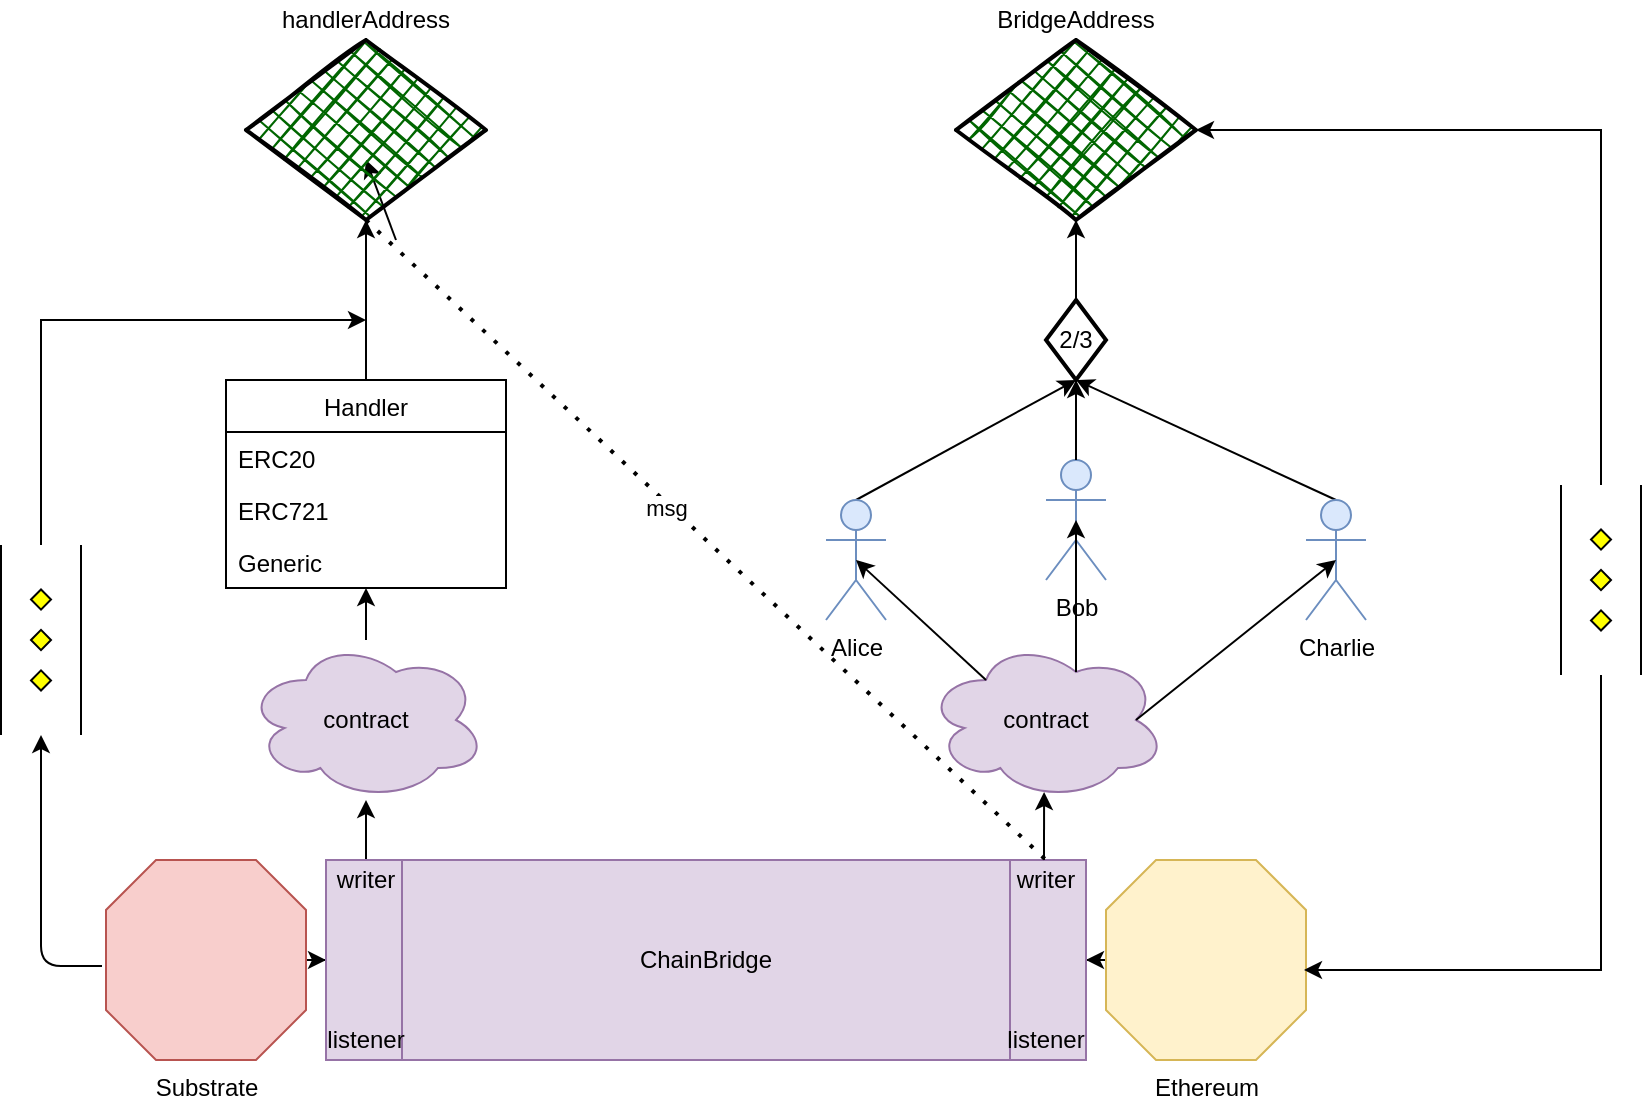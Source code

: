 <mxfile version="14.2.9" type="github">
  <diagram id="FsBnhK845jlbX4Msylgf" name="第 1 页">
    <mxGraphModel dx="1218" dy="1900" grid="1" gridSize="10" guides="1" tooltips="1" connect="1" arrows="1" fold="1" page="1" pageScale="1" pageWidth="827" pageHeight="1169" math="0" shadow="0">
      <root>
        <mxCell id="0" />
        <mxCell id="1" parent="0" />
        <mxCell id="9bFpNnPxpqLzh7gp7WBU-1" value="" style="edgeStyle=orthogonalEdgeStyle;rounded=0;orthogonalLoop=1;jettySize=auto;html=1;" parent="1" source="9bFpNnPxpqLzh7gp7WBU-2" target="9bFpNnPxpqLzh7gp7WBU-6" edge="1">
          <mxGeometry relative="1" as="geometry" />
        </mxCell>
        <mxCell id="9bFpNnPxpqLzh7gp7WBU-2" value="Substrate" style="verticalLabelPosition=bottom;verticalAlign=top;html=1;shape=mxgraph.basic.polygon;polyCoords=[[0.25,0],[0.75,0],[1,0.25],[1,0.75],[0.75,1],[0.25,1],[0,0.75],[0,0.25]];polyline=0;fillColor=#f8cecc;strokeColor=#b85450;" parent="1" vertex="1">
          <mxGeometry x="120" y="350" width="100" height="100" as="geometry" />
        </mxCell>
        <mxCell id="9bFpNnPxpqLzh7gp7WBU-3" value="" style="edgeStyle=orthogonalEdgeStyle;rounded=0;orthogonalLoop=1;jettySize=auto;html=1;" parent="1" source="9bFpNnPxpqLzh7gp7WBU-4" target="9bFpNnPxpqLzh7gp7WBU-6" edge="1">
          <mxGeometry relative="1" as="geometry" />
        </mxCell>
        <mxCell id="9bFpNnPxpqLzh7gp7WBU-4" value="Ethereum" style="verticalLabelPosition=bottom;verticalAlign=top;html=1;shape=mxgraph.basic.polygon;polyCoords=[[0.25,0],[0.75,0],[1,0.25],[1,0.75],[0.75,1],[0.25,1],[0,0.75],[0,0.25]];polyline=0;fillColor=#fff2cc;strokeColor=#d6b656;" parent="1" vertex="1">
          <mxGeometry x="620" y="350" width="100" height="100" as="geometry" />
        </mxCell>
        <mxCell id="9bFpNnPxpqLzh7gp7WBU-5" value="" style="rounded=0;orthogonalLoop=1;jettySize=auto;html=1;exitX=0.5;exitY=1;exitDx=0;exitDy=0;" parent="1" source="9bFpNnPxpqLzh7gp7WBU-7" target="9bFpNnPxpqLzh7gp7WBU-11" edge="1">
          <mxGeometry relative="1" as="geometry" />
        </mxCell>
        <mxCell id="9bFpNnPxpqLzh7gp7WBU-6" value="ChainBridge" style="shape=process;whiteSpace=wrap;html=1;backgroundOutline=1;fillColor=#e1d5e7;strokeColor=#9673a6;" parent="1" vertex="1">
          <mxGeometry x="230" y="350" width="380" height="100" as="geometry" />
        </mxCell>
        <mxCell id="9bFpNnPxpqLzh7gp7WBU-7" value="listener" style="text;html=1;strokeColor=none;fillColor=none;align=center;verticalAlign=middle;whiteSpace=wrap;rounded=0;" parent="1" vertex="1">
          <mxGeometry x="230" y="430" width="40" height="20" as="geometry" />
        </mxCell>
        <mxCell id="9bFpNnPxpqLzh7gp7WBU-8" value="listener" style="text;html=1;strokeColor=none;fillColor=none;align=center;verticalAlign=middle;whiteSpace=wrap;rounded=0;" parent="1" vertex="1">
          <mxGeometry x="570" y="430" width="40" height="20" as="geometry" />
        </mxCell>
        <mxCell id="9bFpNnPxpqLzh7gp7WBU-9" value="writer" style="text;html=1;strokeColor=none;fillColor=none;align=center;verticalAlign=middle;whiteSpace=wrap;rounded=0;" parent="1" vertex="1">
          <mxGeometry x="230" y="350" width="40" height="20" as="geometry" />
        </mxCell>
        <mxCell id="9bFpNnPxpqLzh7gp7WBU-10" value="writer" style="text;html=1;strokeColor=none;fillColor=none;align=center;verticalAlign=middle;whiteSpace=wrap;rounded=0;" parent="1" vertex="1">
          <mxGeometry x="570" y="350" width="40" height="20" as="geometry" />
        </mxCell>
        <mxCell id="9bFpNnPxpqLzh7gp7WBU-39" value="" style="edgeStyle=orthogonalEdgeStyle;rounded=0;orthogonalLoop=1;jettySize=auto;html=1;exitX=0.5;exitY=0;exitDx=0;exitDy=0;" parent="1" source="9bFpNnPxpqLzh7gp7WBU-70" target="9bFpNnPxpqLzh7gp7WBU-32" edge="1">
          <mxGeometry relative="1" as="geometry">
            <mxPoint x="250" y="120" as="sourcePoint" />
          </mxGeometry>
        </mxCell>
        <mxCell id="9bFpNnPxpqLzh7gp7WBU-11" value="contract" style="ellipse;shape=cloud;whiteSpace=wrap;html=1;strokeColor=#9673a6;fillColor=#e1d5e7;" parent="1" vertex="1">
          <mxGeometry x="190" y="240" width="120" height="80" as="geometry" />
        </mxCell>
        <mxCell id="9bFpNnPxpqLzh7gp7WBU-12" value="contract" style="ellipse;shape=cloud;whiteSpace=wrap;html=1;strokeColor=#9673a6;fillColor=#e1d5e7;" parent="1" vertex="1">
          <mxGeometry x="530" y="240" width="120" height="80" as="geometry" />
        </mxCell>
        <mxCell id="9bFpNnPxpqLzh7gp7WBU-13" value="" style="rounded=0;orthogonalLoop=1;jettySize=auto;html=1;entryX=0.492;entryY=0.95;entryDx=0;entryDy=0;entryPerimeter=0;" parent="1" target="9bFpNnPxpqLzh7gp7WBU-12" edge="1">
          <mxGeometry relative="1" as="geometry">
            <mxPoint x="589" y="350" as="sourcePoint" />
            <mxPoint x="589.5" y="260" as="targetPoint" />
          </mxGeometry>
        </mxCell>
        <mxCell id="9bFpNnPxpqLzh7gp7WBU-14" style="edgeStyle=none;rounded=0;orthogonalLoop=1;jettySize=auto;html=1;exitX=0.5;exitY=0;exitDx=0;exitDy=0;exitPerimeter=0;entryX=0.5;entryY=1;entryDx=0;entryDy=0;entryPerimeter=0;" parent="1" edge="1">
          <mxGeometry relative="1" as="geometry">
            <mxPoint x="250" as="targetPoint" />
            <mxPoint x="265" y="40" as="sourcePoint" />
          </mxGeometry>
        </mxCell>
        <mxCell id="9bFpNnPxpqLzh7gp7WBU-17" style="edgeStyle=none;rounded=0;orthogonalLoop=1;jettySize=auto;html=1;exitX=0.5;exitY=0;exitDx=0;exitDy=0;exitPerimeter=0;entryX=0.5;entryY=1;entryDx=0;entryDy=0;entryPerimeter=0;" parent="1" edge="1">
          <mxGeometry relative="1" as="geometry">
            <mxPoint x="398" y="60" as="sourcePoint" />
          </mxGeometry>
        </mxCell>
        <mxCell id="9bFpNnPxpqLzh7gp7WBU-20" style="edgeStyle=none;rounded=0;orthogonalLoop=1;jettySize=auto;html=1;exitX=0.5;exitY=0;exitDx=0;exitDy=0;exitPerimeter=0;entryX=0.5;entryY=1;entryDx=0;entryDy=0;entryPerimeter=0;" parent="1" edge="1">
          <mxGeometry relative="1" as="geometry">
            <mxPoint x="145" y="60" as="sourcePoint" />
          </mxGeometry>
        </mxCell>
        <mxCell id="9bFpNnPxpqLzh7gp7WBU-24" value="Bob" style="shape=umlActor;verticalLabelPosition=bottom;verticalAlign=top;html=1;outlineConnect=0;fillColor=#dae8fc;strokeColor=#6c8ebf;" parent="1" vertex="1">
          <mxGeometry x="590" y="150" width="30" height="60" as="geometry" />
        </mxCell>
        <mxCell id="9bFpNnPxpqLzh7gp7WBU-25" style="edgeStyle=none;rounded=0;orthogonalLoop=1;jettySize=auto;html=1;exitX=0.5;exitY=0;exitDx=0;exitDy=0;exitPerimeter=0;entryX=0.5;entryY=1;entryDx=0;entryDy=0;entryPerimeter=0;" parent="1" source="9bFpNnPxpqLzh7gp7WBU-26" target="9bFpNnPxpqLzh7gp7WBU-37" edge="1">
          <mxGeometry relative="1" as="geometry" />
        </mxCell>
        <mxCell id="9bFpNnPxpqLzh7gp7WBU-26" value="Charlie" style="shape=umlActor;verticalLabelPosition=bottom;verticalAlign=top;html=1;outlineConnect=0;fillColor=#dae8fc;strokeColor=#6c8ebf;" parent="1" vertex="1">
          <mxGeometry x="720" y="170" width="30" height="60" as="geometry" />
        </mxCell>
        <mxCell id="9bFpNnPxpqLzh7gp7WBU-27" style="edgeStyle=none;rounded=0;orthogonalLoop=1;jettySize=auto;html=1;exitX=0.5;exitY=0;exitDx=0;exitDy=0;exitPerimeter=0;entryX=0.5;entryY=1;entryDx=0;entryDy=0;entryPerimeter=0;" parent="1" source="9bFpNnPxpqLzh7gp7WBU-28" target="9bFpNnPxpqLzh7gp7WBU-37" edge="1">
          <mxGeometry relative="1" as="geometry" />
        </mxCell>
        <mxCell id="9bFpNnPxpqLzh7gp7WBU-28" value="Alice" style="shape=umlActor;verticalLabelPosition=bottom;verticalAlign=top;html=1;outlineConnect=0;fillColor=#dae8fc;strokeColor=#6c8ebf;" parent="1" vertex="1">
          <mxGeometry x="480" y="170" width="30" height="60" as="geometry" />
        </mxCell>
        <mxCell id="9bFpNnPxpqLzh7gp7WBU-29" value="" style="endArrow=classic;html=1;exitX=0.25;exitY=0.25;exitDx=0;exitDy=0;exitPerimeter=0;entryX=0.5;entryY=0.5;entryDx=0;entryDy=0;entryPerimeter=0;" parent="1" source="9bFpNnPxpqLzh7gp7WBU-12" target="9bFpNnPxpqLzh7gp7WBU-28" edge="1">
          <mxGeometry width="50" height="50" relative="1" as="geometry">
            <mxPoint x="583" y="180" as="sourcePoint" />
            <mxPoint x="490" y="82" as="targetPoint" />
          </mxGeometry>
        </mxCell>
        <mxCell id="9bFpNnPxpqLzh7gp7WBU-30" value="" style="endArrow=classic;html=1;entryX=0.5;entryY=0.5;entryDx=0;entryDy=0;entryPerimeter=0;exitX=0.625;exitY=0.2;exitDx=0;exitDy=0;exitPerimeter=0;" parent="1" source="9bFpNnPxpqLzh7gp7WBU-12" target="9bFpNnPxpqLzh7gp7WBU-24" edge="1">
          <mxGeometry width="50" height="50" relative="1" as="geometry">
            <mxPoint x="685" y="170" as="sourcePoint" />
            <mxPoint x="620" y="40" as="targetPoint" />
          </mxGeometry>
        </mxCell>
        <mxCell id="9bFpNnPxpqLzh7gp7WBU-31" value="" style="endArrow=classic;html=1;exitX=0.875;exitY=0.5;exitDx=0;exitDy=0;exitPerimeter=0;entryX=0.5;entryY=0.5;entryDx=0;entryDy=0;entryPerimeter=0;" parent="1" source="9bFpNnPxpqLzh7gp7WBU-12" target="9bFpNnPxpqLzh7gp7WBU-26" edge="1">
          <mxGeometry width="50" height="50" relative="1" as="geometry">
            <mxPoint x="660" y="180" as="sourcePoint" />
            <mxPoint x="710" y="130" as="targetPoint" />
          </mxGeometry>
        </mxCell>
        <mxCell id="9bFpNnPxpqLzh7gp7WBU-32" value="" style="rhombus;whiteSpace=wrap;html=1;strokeWidth=2;fillWeight=-1;hachureGap=8;fillStyle=cross-hatch;fillColor=#006600;sketch=1;" parent="1" vertex="1">
          <mxGeometry x="190" y="-60" width="120" height="90" as="geometry" />
        </mxCell>
        <mxCell id="9bFpNnPxpqLzh7gp7WBU-35" value="" style="rhombus;whiteSpace=wrap;html=1;strokeWidth=2;fillWeight=-1;hachureGap=8;fillStyle=cross-hatch;fillColor=#006600;sketch=1;" parent="1" vertex="1">
          <mxGeometry x="545" y="-60" width="120" height="90" as="geometry" />
        </mxCell>
        <mxCell id="9bFpNnPxpqLzh7gp7WBU-36" value="" style="edgeStyle=none;rounded=0;orthogonalLoop=1;jettySize=auto;html=1;" parent="1" source="9bFpNnPxpqLzh7gp7WBU-37" target="9bFpNnPxpqLzh7gp7WBU-35" edge="1">
          <mxGeometry relative="1" as="geometry" />
        </mxCell>
        <mxCell id="9bFpNnPxpqLzh7gp7WBU-37" value="2/3" style="strokeWidth=2;html=1;shape=mxgraph.flowchart.decision;whiteSpace=wrap;" parent="1" vertex="1">
          <mxGeometry x="590" y="70" width="30" height="40" as="geometry" />
        </mxCell>
        <mxCell id="9bFpNnPxpqLzh7gp7WBU-41" style="edgeStyle=none;rounded=0;orthogonalLoop=1;jettySize=auto;html=1;exitX=0.5;exitY=0;exitDx=0;exitDy=0;exitPerimeter=0;" parent="1" source="9bFpNnPxpqLzh7gp7WBU-24" target="9bFpNnPxpqLzh7gp7WBU-37" edge="1">
          <mxGeometry relative="1" as="geometry">
            <mxPoint x="604.941" as="targetPoint" />
            <mxPoint x="605" y="150" as="sourcePoint" />
          </mxGeometry>
        </mxCell>
        <mxCell id="9bFpNnPxpqLzh7gp7WBU-42" value="" style="endArrow=none;dashed=1;html=1;dashPattern=1 3;strokeWidth=2;entryX=0.5;entryY=0;entryDx=0;entryDy=0;exitX=0.5;exitY=1;exitDx=0;exitDy=0;" parent="1" source="9bFpNnPxpqLzh7gp7WBU-32" target="9bFpNnPxpqLzh7gp7WBU-10" edge="1">
          <mxGeometry width="50" height="50" relative="1" as="geometry">
            <mxPoint x="310" y="180" as="sourcePoint" />
            <mxPoint x="360" y="130" as="targetPoint" />
          </mxGeometry>
        </mxCell>
        <mxCell id="9bFpNnPxpqLzh7gp7WBU-46" value="msg" style="edgeLabel;html=1;align=center;verticalAlign=middle;resizable=0;points=[];" parent="9bFpNnPxpqLzh7gp7WBU-42" vertex="1" connectable="0">
          <mxGeometry x="-0.188" y="-2" relative="1" as="geometry">
            <mxPoint x="13.16" y="12.53" as="offset" />
          </mxGeometry>
        </mxCell>
        <mxCell id="9bFpNnPxpqLzh7gp7WBU-43" value="handlerAddress" style="text;html=1;strokeColor=none;fillColor=none;align=center;verticalAlign=middle;whiteSpace=wrap;rounded=0;" parent="1" vertex="1">
          <mxGeometry x="230" y="-80" width="40" height="20" as="geometry" />
        </mxCell>
        <mxCell id="9bFpNnPxpqLzh7gp7WBU-44" value="BridgeAddress" style="text;html=1;strokeColor=none;fillColor=none;align=center;verticalAlign=middle;whiteSpace=wrap;rounded=0;" parent="1" vertex="1">
          <mxGeometry x="585" y="-80" width="40" height="20" as="geometry" />
        </mxCell>
        <mxCell id="9bFpNnPxpqLzh7gp7WBU-48" style="edgeStyle=orthogonalEdgeStyle;rounded=0;orthogonalLoop=1;jettySize=auto;html=1;exitX=0;exitY=0.5;exitDx=0;exitDy=0;exitPerimeter=0;entryX=1;entryY=0.5;entryDx=0;entryDy=0;" parent="1" source="9bFpNnPxpqLzh7gp7WBU-47" target="9bFpNnPxpqLzh7gp7WBU-35" edge="1">
          <mxGeometry relative="1" as="geometry" />
        </mxCell>
        <mxCell id="9bFpNnPxpqLzh7gp7WBU-49" style="edgeStyle=orthogonalEdgeStyle;rounded=0;orthogonalLoop=1;jettySize=auto;html=1;exitX=1;exitY=0.5;exitDx=0;exitDy=0;exitPerimeter=0;entryX=0.99;entryY=0.55;entryDx=0;entryDy=0;entryPerimeter=0;" parent="1" source="9bFpNnPxpqLzh7gp7WBU-47" target="9bFpNnPxpqLzh7gp7WBU-4" edge="1">
          <mxGeometry relative="1" as="geometry" />
        </mxCell>
        <mxCell id="9bFpNnPxpqLzh7gp7WBU-47" value="" style="verticalLabelPosition=bottom;verticalAlign=top;html=1;shape=mxgraph.flowchart.parallel_mode;pointerEvents=1;rotation=90;" parent="1" vertex="1">
          <mxGeometry x="820" y="190" width="95" height="40" as="geometry" />
        </mxCell>
        <mxCell id="9bFpNnPxpqLzh7gp7WBU-74" style="edgeStyle=orthogonalEdgeStyle;rounded=0;orthogonalLoop=1;jettySize=auto;html=1;exitX=1;exitY=0.5;exitDx=0;exitDy=0;exitPerimeter=0;" parent="1" source="9bFpNnPxpqLzh7gp7WBU-50" edge="1">
          <mxGeometry relative="1" as="geometry">
            <mxPoint x="250" y="80" as="targetPoint" />
            <Array as="points">
              <mxPoint x="88" y="80" />
            </Array>
          </mxGeometry>
        </mxCell>
        <mxCell id="9bFpNnPxpqLzh7gp7WBU-50" value="" style="verticalLabelPosition=bottom;verticalAlign=top;html=1;shape=mxgraph.flowchart.parallel_mode;pointerEvents=1;rotation=-90;" parent="1" vertex="1">
          <mxGeometry x="40" y="220" width="95" height="40" as="geometry" />
        </mxCell>
        <mxCell id="9bFpNnPxpqLzh7gp7WBU-52" value="" style="endArrow=classic;html=1;entryX=0;entryY=0.5;entryDx=0;entryDy=0;entryPerimeter=0;exitX=-0.02;exitY=0.53;exitDx=0;exitDy=0;exitPerimeter=0;edgeStyle=orthogonalEdgeStyle;" parent="1" source="9bFpNnPxpqLzh7gp7WBU-2" target="9bFpNnPxpqLzh7gp7WBU-50" edge="1">
          <mxGeometry width="50" height="50" relative="1" as="geometry">
            <mxPoint x="390" y="200" as="sourcePoint" />
            <mxPoint x="440" y="150" as="targetPoint" />
          </mxGeometry>
        </mxCell>
        <mxCell id="9bFpNnPxpqLzh7gp7WBU-55" value="" style="edgeStyle=orthogonalEdgeStyle;rounded=0;orthogonalLoop=1;jettySize=auto;html=1;entryX=0.5;entryY=1;entryDx=0;entryDy=0;entryPerimeter=0;" parent="1" source="9bFpNnPxpqLzh7gp7WBU-11" target="9bFpNnPxpqLzh7gp7WBU-73" edge="1">
          <mxGeometry relative="1" as="geometry">
            <mxPoint x="250" y="240" as="sourcePoint" />
            <mxPoint x="250" y="220" as="targetPoint" />
          </mxGeometry>
        </mxCell>
        <mxCell id="9bFpNnPxpqLzh7gp7WBU-70" value="Handler" style="swimlane;fontStyle=0;childLayout=stackLayout;horizontal=1;startSize=26;fillColor=none;horizontalStack=0;resizeParent=1;resizeParentMax=0;resizeLast=0;collapsible=1;marginBottom=0;" parent="1" vertex="1">
          <mxGeometry x="180" y="110" width="140" height="104" as="geometry" />
        </mxCell>
        <mxCell id="9bFpNnPxpqLzh7gp7WBU-71" value="ERC20" style="text;strokeColor=none;fillColor=none;align=left;verticalAlign=top;spacingLeft=4;spacingRight=4;overflow=hidden;rotatable=0;points=[[0,0.5],[1,0.5]];portConstraint=eastwest;" parent="9bFpNnPxpqLzh7gp7WBU-70" vertex="1">
          <mxGeometry y="26" width="140" height="26" as="geometry" />
        </mxCell>
        <mxCell id="9bFpNnPxpqLzh7gp7WBU-72" value="ERC721" style="text;strokeColor=none;fillColor=none;align=left;verticalAlign=top;spacingLeft=4;spacingRight=4;overflow=hidden;rotatable=0;points=[[0,0.5],[1,0.5]];portConstraint=eastwest;" parent="9bFpNnPxpqLzh7gp7WBU-70" vertex="1">
          <mxGeometry y="52" width="140" height="26" as="geometry" />
        </mxCell>
        <mxCell id="9bFpNnPxpqLzh7gp7WBU-73" value="Generic" style="text;strokeColor=none;fillColor=none;align=left;verticalAlign=top;spacingLeft=4;spacingRight=4;overflow=hidden;rotatable=0;points=[[0,0.5],[1,0.5]];portConstraint=eastwest;" parent="9bFpNnPxpqLzh7gp7WBU-70" vertex="1">
          <mxGeometry y="78" width="140" height="26" as="geometry" />
        </mxCell>
      </root>
    </mxGraphModel>
  </diagram>
</mxfile>
